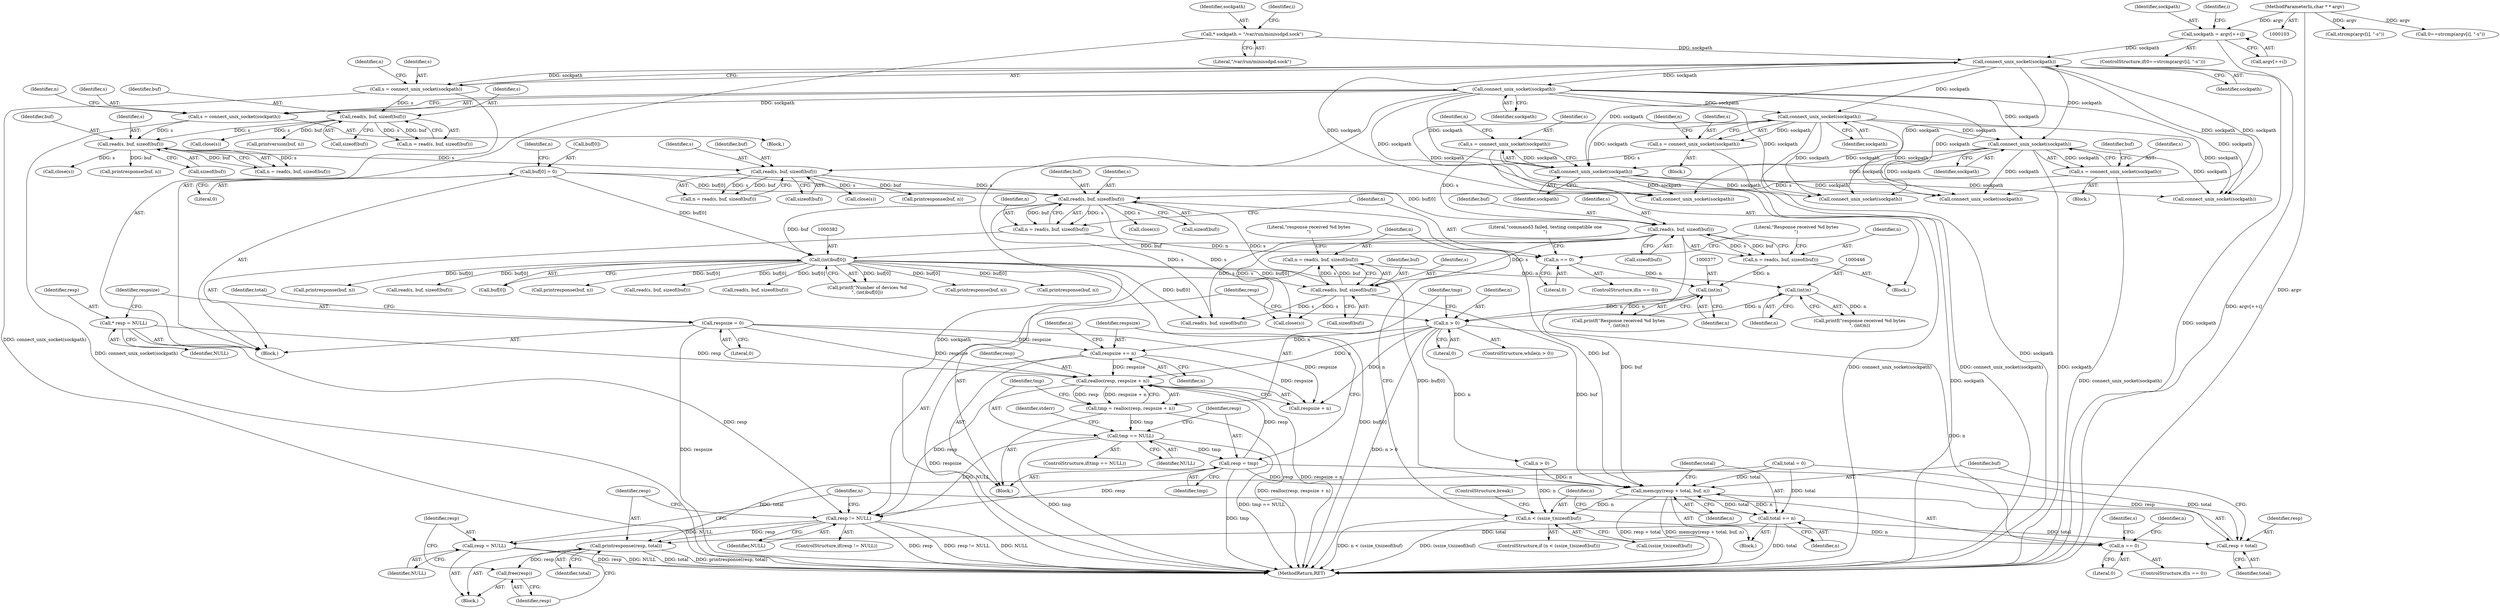 digraph "0_miniupnp_b238cade9a173c6f751a34acf8ccff838a62aa47_0@API" {
"1000393" [label="(Call,realloc(resp, respsize + n))"];
"1000407" [label="(Call,resp = tmp)"];
"1000399" [label="(Call,tmp == NULL)"];
"1000391" [label="(Call,tmp = realloc(resp, respsize + n))"];
"1000393" [label="(Call,realloc(resp, respsize + n))"];
"1000145" [label="(Call,* resp = NULL)"];
"1000410" [label="(Call,respsize += n)"];
"1000387" [label="(Call,n > 0)"];
"1000445" [label="(Call,(int)n)"];
"1000436" [label="(Call,n = read(s, buf, sizeof(buf)))"];
"1000438" [label="(Call,read(s, buf, sizeof(buf)))"];
"1000369" [label="(Call,read(s, buf, sizeof(buf)))"];
"1000355" [label="(Call,s = connect_unix_socket(sockpath))"];
"1000357" [label="(Call,connect_unix_socket(sockpath))"];
"1000258" [label="(Call,connect_unix_socket(sockpath))"];
"1000222" [label="(Call,connect_unix_socket(sockpath))"];
"1000159" [label="(Call,* sockpath = \"/var/run/minissdpd.sock\")"];
"1000182" [label="(Call,sockpath = argv[++i])"];
"1000105" [label="(MethodParameterIn,char * * argv)"];
"1000292" [label="(Call,connect_unix_socket(sockpath))"];
"1000326" [label="(Call,connect_unix_socket(sockpath))"];
"1000328" [label="(Call,buf[0] = 0)"];
"1000341" [label="(Call,read(s, buf, sizeof(buf)))"];
"1000304" [label="(Call,read(s, buf, sizeof(buf)))"];
"1000290" [label="(Call,s = connect_unix_socket(sockpath))"];
"1000270" [label="(Call,read(s, buf, sizeof(buf)))"];
"1000232" [label="(Call,read(s, buf, sizeof(buf)))"];
"1000220" [label="(Call,s = connect_unix_socket(sockpath))"];
"1000256" [label="(Call,s = connect_unix_socket(sockpath))"];
"1000324" [label="(Call,s = connect_unix_socket(sockpath))"];
"1000381" [label="(Call,(int)buf[0])"];
"1000376" [label="(Call,(int)n)"];
"1000367" [label="(Call,n = read(s, buf, sizeof(buf)))"];
"1000347" [label="(Call,n == 0)"];
"1000339" [label="(Call,n = read(s, buf, sizeof(buf)))"];
"1000149" [label="(Call,respsize = 0)"];
"1000449" [label="(Call,resp != NULL)"];
"1000453" [label="(Call,printresponse(resp, total))"];
"1000456" [label="(Call,free(resp))"];
"1000458" [label="(Call,resp = NULL)"];
"1000418" [label="(Call,memcpy(resp + total, buf, n))"];
"1000424" [label="(Call,total += n)"];
"1000419" [label="(Call,resp + total)"];
"1000428" [label="(Call,n < (ssize_t)sizeof(buf))"];
"1000462" [label="(Call,n == 0)"];
"1000400" [label="(Identifier,tmp)"];
"1000177" [label="(Call,strcmp(argv[i], \"-s\"))"];
"1000438" [label="(Call,read(s, buf, sizeof(buf)))"];
"1000388" [label="(Identifier,n)"];
"1000443" [label="(Call,printf(\"response received %d bytes\n\", (int)n))"];
"1000420" [label="(Identifier,resp)"];
"1000463" [label="(Identifier,n)"];
"1000367" [label="(Call,n = read(s, buf, sizeof(buf)))"];
"1000458" [label="(Call,resp = NULL)"];
"1000399" [label="(Call,tmp == NULL)"];
"1000386" [label="(ControlStructure,while(n > 0))"];
"1000257" [label="(Identifier,s)"];
"1000357" [label="(Call,connect_unix_socket(sockpath))"];
"1000417" [label="(Block,)"];
"1000272" [label="(Identifier,buf)"];
"1000369" [label="(Call,read(s, buf, sizeof(buf)))"];
"1000183" [label="(Identifier,sockpath)"];
"1000302" [label="(Call,n = read(s, buf, sizeof(buf)))"];
"1000428" [label="(Call,n < (ssize_t)sizeof(buf))"];
"1000375" [label="(Literal,\"Response received %d bytes\n\")"];
"1000233" [label="(Identifier,s)"];
"1000332" [label="(Literal,0)"];
"1000473" [label="(Identifier,n)"];
"1000371" [label="(Identifier,buf)"];
"1000175" [label="(Call,0==strcmp(argv[i], \"-s\"))"];
"1000456" [label="(Call,free(resp))"];
"1000450" [label="(Identifier,resp)"];
"1000268" [label="(Call,n = read(s, buf, sizeof(buf)))"];
"1000325" [label="(Identifier,s)"];
"1000225" [label="(Identifier,n)"];
"1000355" [label="(Call,s = connect_unix_socket(sockpath))"];
"1000470" [label="(Call,connect_unix_socket(sockpath))"];
"1000172" [label="(Identifier,i)"];
"1000426" [label="(Identifier,n)"];
"1000404" [label="(Identifier,stderr)"];
"1000486" [label="(Call,read(s, buf, sizeof(buf)))"];
"1000322" [label="(Call,close(s))"];
"1000222" [label="(Call,connect_unix_socket(sockpath))"];
"1000270" [label="(Call,read(s, buf, sizeof(buf)))"];
"1000339" [label="(Call,n = read(s, buf, sizeof(buf)))"];
"1000423" [label="(Identifier,n)"];
"1000460" [label="(Identifier,NULL)"];
"1000560" [label="(Call,printresponse(buf, n))"];
"1000258" [label="(Call,connect_unix_socket(sockpath))"];
"1000330" [label="(Identifier,buf)"];
"1000496" [label="(Call,printresponse(buf, n))"];
"1000592" [label="(Call,printresponse(buf, n))"];
"1000329" [label="(Call,buf[0])"];
"1000324" [label="(Call,s = connect_unix_socket(sockpath))"];
"1000424" [label="(Call,total += n)"];
"1000381" [label="(Call,(int)buf[0])"];
"1000230" [label="(Call,n = read(s, buf, sizeof(buf)))"];
"1000429" [label="(Identifier,n)"];
"1000439" [label="(Identifier,s)"];
"1000159" [label="(Call,* sockpath = \"/var/run/minissdpd.sock\")"];
"1000261" [label="(Identifier,n)"];
"1000105" [label="(MethodParameterIn,char * * argv)"];
"1000418" [label="(Call,memcpy(resp + total, buf, n))"];
"1000327" [label="(Identifier,sockpath)"];
"1000392" [label="(Identifier,tmp)"];
"1000419" [label="(Call,resp + total)"];
"1000415" [label="(Identifier,n)"];
"1000410" [label="(Call,respsize += n)"];
"1000341" [label="(Call,read(s, buf, sizeof(buf)))"];
"1000550" [label="(Call,read(s, buf, sizeof(buf)))"];
"1000259" [label="(Identifier,sockpath)"];
"1000376" [label="(Call,(int)n)"];
"1000387" [label="(Call,n > 0)"];
"1000235" [label="(Call,sizeof(buf))"];
"1000306" [label="(Identifier,buf)"];
"1000326" [label="(Call,connect_unix_socket(sockpath))"];
"1000352" [label="(Literal,\"command3 failed, testing compatible one\n\")"];
"1000437" [label="(Identifier,n)"];
"1000350" [label="(Block,)"];
"1000287" [label="(Block,)"];
"1000412" [label="(Identifier,n)"];
"1000232" [label="(Call,read(s, buf, sizeof(buf)))"];
"1000334" [label="(Identifier,n)"];
"1000305" [label="(Identifier,s)"];
"1000448" [label="(ControlStructure,if(resp != NULL))"];
"1000427" [label="(ControlStructure,if (n < (ssize_t)sizeof(buf)))"];
"1000393" [label="(Call,realloc(resp, respsize + n))"];
"1000444" [label="(Literal,\"response received %d bytes\n\")"];
"1000451" [label="(Identifier,NULL)"];
"1000582" [label="(Call,read(s, buf, sizeof(buf)))"];
"1000540" [label="(Call,connect_unix_socket(sockpath))"];
"1000151" [label="(Literal,0)"];
"1000379" [label="(Call,printf(\"Number of devices %d\n\", (int)buf[0]))"];
"1000459" [label="(Identifier,resp)"];
"1000161" [label="(Literal,\"/var/run/minissdpd.sock\")"];
"1000452" [label="(Block,)"];
"1000440" [label="(Identifier,buf)"];
"1000409" [label="(Identifier,tmp)"];
"1000254" [label="(Call,close(s))"];
"1000455" [label="(Identifier,total)"];
"1000461" [label="(ControlStructure,if(n == 0))"];
"1000291" [label="(Identifier,s)"];
"1000184" [label="(Call,argv[++i])"];
"1000411" [label="(Identifier,respsize)"];
"1000435" [label="(ControlStructure,break;)"];
"1000343" [label="(Identifier,buf)"];
"1000342" [label="(Identifier,s)"];
"1000383" [label="(Call,buf[0])"];
"1000314" [label="(Call,printresponse(buf, n))"];
"1000155" [label="(Call,total = 0)"];
"1000447" [label="(Identifier,n)"];
"1000292" [label="(Call,connect_unix_socket(sockpath))"];
"1000441" [label="(Call,sizeof(buf))"];
"1000344" [label="(Call,sizeof(buf))"];
"1000234" [label="(Identifier,buf)"];
"1000374" [label="(Call,printf(\"Response received %d bytes\n\", (int)n))"];
"1000407" [label="(Call,resp = tmp)"];
"1000146" [label="(Identifier,resp)"];
"1000290" [label="(Call,s = connect_unix_socket(sockpath))"];
"1000518" [label="(Call,read(s, buf, sizeof(buf)))"];
"1000346" [label="(ControlStructure,if(n == 0))"];
"1000271" [label="(Identifier,s)"];
"1000149" [label="(Call,respsize = 0)"];
"1000349" [label="(Literal,0)"];
"1000293" [label="(Identifier,sockpath)"];
"1000223" [label="(Identifier,sockpath)"];
"1000445" [label="(Call,(int)n)"];
"1000304" [label="(Call,read(s, buf, sizeof(buf)))"];
"1000401" [label="(Identifier,NULL)"];
"1000572" [label="(Call,connect_unix_socket(sockpath))"];
"1000467" [label="(Identifier,s)"];
"1000394" [label="(Identifier,resp)"];
"1000147" [label="(Identifier,NULL)"];
"1000449" [label="(Call,resp != NULL)"];
"1000391" [label="(Call,tmp = realloc(resp, respsize + n))"];
"1000347" [label="(Call,n == 0)"];
"1000414" [label="(Call,n > 0)"];
"1000288" [label="(Call,close(s))"];
"1000464" [label="(Literal,0)"];
"1000378" [label="(Identifier,n)"];
"1000156" [label="(Identifier,total)"];
"1000599" [label="(MethodReturn,RET)"];
"1000280" [label="(Call,printresponse(buf, n))"];
"1000348" [label="(Identifier,n)"];
"1000321" [label="(Block,)"];
"1000372" [label="(Call,sizeof(buf))"];
"1000220" [label="(Call,s = connect_unix_socket(sockpath))"];
"1000150" [label="(Identifier,respsize)"];
"1000436" [label="(Call,n = read(s, buf, sizeof(buf)))"];
"1000454" [label="(Identifier,resp)"];
"1000389" [label="(Literal,0)"];
"1000368" [label="(Identifier,n)"];
"1000390" [label="(Block,)"];
"1000295" [label="(Identifier,n)"];
"1000247" [label="(Call,printversion(buf, n))"];
"1000182" [label="(Call,sockpath = argv[++i])"];
"1000164" [label="(Identifier,i)"];
"1000174" [label="(ControlStructure,if(0==strcmp(argv[i], \"-s\")))"];
"1000508" [label="(Call,connect_unix_socket(sockpath))"];
"1000251" [label="(Block,)"];
"1000256" [label="(Call,s = connect_unix_socket(sockpath))"];
"1000453" [label="(Call,printresponse(resp, total))"];
"1000145" [label="(Call,* resp = NULL)"];
"1000408" [label="(Identifier,resp)"];
"1000395" [label="(Call,respsize + n)"];
"1000457" [label="(Identifier,resp)"];
"1000328" [label="(Call,buf[0] = 0)"];
"1000466" [label="(Call,close(s))"];
"1000370" [label="(Identifier,s)"];
"1000106" [label="(Block,)"];
"1000356" [label="(Identifier,s)"];
"1000358" [label="(Identifier,sockpath)"];
"1000273" [label="(Call,sizeof(buf))"];
"1000221" [label="(Identifier,s)"];
"1000528" [label="(Call,printresponse(buf, n))"];
"1000425" [label="(Identifier,total)"];
"1000340" [label="(Identifier,n)"];
"1000430" [label="(Call,(ssize_t)sizeof(buf))"];
"1000421" [label="(Identifier,total)"];
"1000398" [label="(ControlStructure,if(tmp == NULL))"];
"1000360" [label="(Identifier,n)"];
"1000422" [label="(Identifier,buf)"];
"1000160" [label="(Identifier,sockpath)"];
"1000462" [label="(Call,n == 0)"];
"1000353" [label="(Call,close(s))"];
"1000307" [label="(Call,sizeof(buf))"];
"1000393" -> "1000391"  [label="AST: "];
"1000393" -> "1000395"  [label="CFG: "];
"1000394" -> "1000393"  [label="AST: "];
"1000395" -> "1000393"  [label="AST: "];
"1000391" -> "1000393"  [label="CFG: "];
"1000393" -> "1000599"  [label="DDG: respsize + n"];
"1000393" -> "1000391"  [label="DDG: resp"];
"1000393" -> "1000391"  [label="DDG: respsize + n"];
"1000407" -> "1000393"  [label="DDG: resp"];
"1000145" -> "1000393"  [label="DDG: resp"];
"1000410" -> "1000393"  [label="DDG: respsize"];
"1000149" -> "1000393"  [label="DDG: respsize"];
"1000387" -> "1000393"  [label="DDG: n"];
"1000393" -> "1000449"  [label="DDG: resp"];
"1000407" -> "1000390"  [label="AST: "];
"1000407" -> "1000409"  [label="CFG: "];
"1000408" -> "1000407"  [label="AST: "];
"1000409" -> "1000407"  [label="AST: "];
"1000411" -> "1000407"  [label="CFG: "];
"1000407" -> "1000599"  [label="DDG: tmp"];
"1000399" -> "1000407"  [label="DDG: tmp"];
"1000407" -> "1000418"  [label="DDG: resp"];
"1000407" -> "1000419"  [label="DDG: resp"];
"1000407" -> "1000449"  [label="DDG: resp"];
"1000399" -> "1000398"  [label="AST: "];
"1000399" -> "1000401"  [label="CFG: "];
"1000400" -> "1000399"  [label="AST: "];
"1000401" -> "1000399"  [label="AST: "];
"1000404" -> "1000399"  [label="CFG: "];
"1000408" -> "1000399"  [label="CFG: "];
"1000399" -> "1000599"  [label="DDG: tmp"];
"1000399" -> "1000599"  [label="DDG: tmp == NULL"];
"1000391" -> "1000399"  [label="DDG: tmp"];
"1000399" -> "1000449"  [label="DDG: NULL"];
"1000391" -> "1000390"  [label="AST: "];
"1000392" -> "1000391"  [label="AST: "];
"1000400" -> "1000391"  [label="CFG: "];
"1000391" -> "1000599"  [label="DDG: realloc(resp, respsize + n)"];
"1000145" -> "1000106"  [label="AST: "];
"1000145" -> "1000147"  [label="CFG: "];
"1000146" -> "1000145"  [label="AST: "];
"1000147" -> "1000145"  [label="AST: "];
"1000150" -> "1000145"  [label="CFG: "];
"1000145" -> "1000449"  [label="DDG: resp"];
"1000410" -> "1000390"  [label="AST: "];
"1000410" -> "1000412"  [label="CFG: "];
"1000411" -> "1000410"  [label="AST: "];
"1000412" -> "1000410"  [label="AST: "];
"1000415" -> "1000410"  [label="CFG: "];
"1000410" -> "1000599"  [label="DDG: respsize"];
"1000410" -> "1000395"  [label="DDG: respsize"];
"1000387" -> "1000410"  [label="DDG: n"];
"1000149" -> "1000410"  [label="DDG: respsize"];
"1000387" -> "1000386"  [label="AST: "];
"1000387" -> "1000389"  [label="CFG: "];
"1000388" -> "1000387"  [label="AST: "];
"1000389" -> "1000387"  [label="AST: "];
"1000392" -> "1000387"  [label="CFG: "];
"1000450" -> "1000387"  [label="CFG: "];
"1000387" -> "1000599"  [label="DDG: n > 0"];
"1000445" -> "1000387"  [label="DDG: n"];
"1000376" -> "1000387"  [label="DDG: n"];
"1000387" -> "1000395"  [label="DDG: n"];
"1000387" -> "1000414"  [label="DDG: n"];
"1000387" -> "1000462"  [label="DDG: n"];
"1000445" -> "1000443"  [label="AST: "];
"1000445" -> "1000447"  [label="CFG: "];
"1000446" -> "1000445"  [label="AST: "];
"1000447" -> "1000445"  [label="AST: "];
"1000443" -> "1000445"  [label="CFG: "];
"1000445" -> "1000443"  [label="DDG: n"];
"1000436" -> "1000445"  [label="DDG: n"];
"1000436" -> "1000390"  [label="AST: "];
"1000436" -> "1000438"  [label="CFG: "];
"1000437" -> "1000436"  [label="AST: "];
"1000438" -> "1000436"  [label="AST: "];
"1000444" -> "1000436"  [label="CFG: "];
"1000438" -> "1000436"  [label="DDG: s"];
"1000438" -> "1000436"  [label="DDG: buf"];
"1000438" -> "1000441"  [label="CFG: "];
"1000439" -> "1000438"  [label="AST: "];
"1000440" -> "1000438"  [label="AST: "];
"1000441" -> "1000438"  [label="AST: "];
"1000438" -> "1000418"  [label="DDG: buf"];
"1000369" -> "1000438"  [label="DDG: s"];
"1000341" -> "1000438"  [label="DDG: s"];
"1000381" -> "1000438"  [label="DDG: buf[0]"];
"1000438" -> "1000466"  [label="DDG: s"];
"1000438" -> "1000486"  [label="DDG: s"];
"1000369" -> "1000367"  [label="AST: "];
"1000369" -> "1000372"  [label="CFG: "];
"1000370" -> "1000369"  [label="AST: "];
"1000371" -> "1000369"  [label="AST: "];
"1000372" -> "1000369"  [label="AST: "];
"1000367" -> "1000369"  [label="CFG: "];
"1000369" -> "1000367"  [label="DDG: s"];
"1000369" -> "1000367"  [label="DDG: buf"];
"1000355" -> "1000369"  [label="DDG: s"];
"1000328" -> "1000369"  [label="DDG: buf[0]"];
"1000369" -> "1000381"  [label="DDG: buf"];
"1000369" -> "1000418"  [label="DDG: buf"];
"1000369" -> "1000466"  [label="DDG: s"];
"1000369" -> "1000486"  [label="DDG: s"];
"1000355" -> "1000350"  [label="AST: "];
"1000355" -> "1000357"  [label="CFG: "];
"1000356" -> "1000355"  [label="AST: "];
"1000357" -> "1000355"  [label="AST: "];
"1000360" -> "1000355"  [label="CFG: "];
"1000355" -> "1000599"  [label="DDG: connect_unix_socket(sockpath)"];
"1000357" -> "1000355"  [label="DDG: sockpath"];
"1000357" -> "1000358"  [label="CFG: "];
"1000358" -> "1000357"  [label="AST: "];
"1000357" -> "1000599"  [label="DDG: sockpath"];
"1000258" -> "1000357"  [label="DDG: sockpath"];
"1000222" -> "1000357"  [label="DDG: sockpath"];
"1000292" -> "1000357"  [label="DDG: sockpath"];
"1000326" -> "1000357"  [label="DDG: sockpath"];
"1000357" -> "1000470"  [label="DDG: sockpath"];
"1000357" -> "1000508"  [label="DDG: sockpath"];
"1000357" -> "1000540"  [label="DDG: sockpath"];
"1000357" -> "1000572"  [label="DDG: sockpath"];
"1000258" -> "1000256"  [label="AST: "];
"1000258" -> "1000259"  [label="CFG: "];
"1000259" -> "1000258"  [label="AST: "];
"1000256" -> "1000258"  [label="CFG: "];
"1000258" -> "1000599"  [label="DDG: sockpath"];
"1000258" -> "1000256"  [label="DDG: sockpath"];
"1000222" -> "1000258"  [label="DDG: sockpath"];
"1000258" -> "1000292"  [label="DDG: sockpath"];
"1000258" -> "1000326"  [label="DDG: sockpath"];
"1000258" -> "1000470"  [label="DDG: sockpath"];
"1000258" -> "1000508"  [label="DDG: sockpath"];
"1000258" -> "1000540"  [label="DDG: sockpath"];
"1000258" -> "1000572"  [label="DDG: sockpath"];
"1000222" -> "1000220"  [label="AST: "];
"1000222" -> "1000223"  [label="CFG: "];
"1000223" -> "1000222"  [label="AST: "];
"1000220" -> "1000222"  [label="CFG: "];
"1000222" -> "1000599"  [label="DDG: sockpath"];
"1000222" -> "1000220"  [label="DDG: sockpath"];
"1000159" -> "1000222"  [label="DDG: sockpath"];
"1000182" -> "1000222"  [label="DDG: sockpath"];
"1000222" -> "1000292"  [label="DDG: sockpath"];
"1000222" -> "1000326"  [label="DDG: sockpath"];
"1000222" -> "1000470"  [label="DDG: sockpath"];
"1000222" -> "1000508"  [label="DDG: sockpath"];
"1000222" -> "1000540"  [label="DDG: sockpath"];
"1000222" -> "1000572"  [label="DDG: sockpath"];
"1000159" -> "1000106"  [label="AST: "];
"1000159" -> "1000161"  [label="CFG: "];
"1000160" -> "1000159"  [label="AST: "];
"1000161" -> "1000159"  [label="AST: "];
"1000164" -> "1000159"  [label="CFG: "];
"1000182" -> "1000174"  [label="AST: "];
"1000182" -> "1000184"  [label="CFG: "];
"1000183" -> "1000182"  [label="AST: "];
"1000184" -> "1000182"  [label="AST: "];
"1000172" -> "1000182"  [label="CFG: "];
"1000182" -> "1000599"  [label="DDG: argv[++i]"];
"1000105" -> "1000182"  [label="DDG: argv"];
"1000105" -> "1000103"  [label="AST: "];
"1000105" -> "1000599"  [label="DDG: argv"];
"1000105" -> "1000175"  [label="DDG: argv"];
"1000105" -> "1000177"  [label="DDG: argv"];
"1000292" -> "1000290"  [label="AST: "];
"1000292" -> "1000293"  [label="CFG: "];
"1000293" -> "1000292"  [label="AST: "];
"1000290" -> "1000292"  [label="CFG: "];
"1000292" -> "1000599"  [label="DDG: sockpath"];
"1000292" -> "1000290"  [label="DDG: sockpath"];
"1000292" -> "1000326"  [label="DDG: sockpath"];
"1000292" -> "1000470"  [label="DDG: sockpath"];
"1000292" -> "1000508"  [label="DDG: sockpath"];
"1000292" -> "1000540"  [label="DDG: sockpath"];
"1000292" -> "1000572"  [label="DDG: sockpath"];
"1000326" -> "1000324"  [label="AST: "];
"1000326" -> "1000327"  [label="CFG: "];
"1000327" -> "1000326"  [label="AST: "];
"1000324" -> "1000326"  [label="CFG: "];
"1000326" -> "1000599"  [label="DDG: sockpath"];
"1000326" -> "1000324"  [label="DDG: sockpath"];
"1000326" -> "1000470"  [label="DDG: sockpath"];
"1000326" -> "1000508"  [label="DDG: sockpath"];
"1000326" -> "1000540"  [label="DDG: sockpath"];
"1000326" -> "1000572"  [label="DDG: sockpath"];
"1000328" -> "1000106"  [label="AST: "];
"1000328" -> "1000332"  [label="CFG: "];
"1000329" -> "1000328"  [label="AST: "];
"1000332" -> "1000328"  [label="AST: "];
"1000334" -> "1000328"  [label="CFG: "];
"1000328" -> "1000341"  [label="DDG: buf[0]"];
"1000328" -> "1000381"  [label="DDG: buf[0]"];
"1000341" -> "1000339"  [label="AST: "];
"1000341" -> "1000344"  [label="CFG: "];
"1000342" -> "1000341"  [label="AST: "];
"1000343" -> "1000341"  [label="AST: "];
"1000344" -> "1000341"  [label="AST: "];
"1000339" -> "1000341"  [label="CFG: "];
"1000341" -> "1000339"  [label="DDG: s"];
"1000341" -> "1000339"  [label="DDG: buf"];
"1000304" -> "1000341"  [label="DDG: s"];
"1000324" -> "1000341"  [label="DDG: s"];
"1000341" -> "1000353"  [label="DDG: s"];
"1000341" -> "1000381"  [label="DDG: buf"];
"1000341" -> "1000418"  [label="DDG: buf"];
"1000341" -> "1000466"  [label="DDG: s"];
"1000341" -> "1000486"  [label="DDG: s"];
"1000304" -> "1000302"  [label="AST: "];
"1000304" -> "1000307"  [label="CFG: "];
"1000305" -> "1000304"  [label="AST: "];
"1000306" -> "1000304"  [label="AST: "];
"1000307" -> "1000304"  [label="AST: "];
"1000302" -> "1000304"  [label="CFG: "];
"1000304" -> "1000302"  [label="DDG: s"];
"1000304" -> "1000302"  [label="DDG: buf"];
"1000290" -> "1000304"  [label="DDG: s"];
"1000270" -> "1000304"  [label="DDG: s"];
"1000304" -> "1000314"  [label="DDG: buf"];
"1000304" -> "1000322"  [label="DDG: s"];
"1000290" -> "1000287"  [label="AST: "];
"1000291" -> "1000290"  [label="AST: "];
"1000295" -> "1000290"  [label="CFG: "];
"1000290" -> "1000599"  [label="DDG: connect_unix_socket(sockpath)"];
"1000270" -> "1000268"  [label="AST: "];
"1000270" -> "1000273"  [label="CFG: "];
"1000271" -> "1000270"  [label="AST: "];
"1000272" -> "1000270"  [label="AST: "];
"1000273" -> "1000270"  [label="AST: "];
"1000268" -> "1000270"  [label="CFG: "];
"1000270" -> "1000268"  [label="DDG: s"];
"1000270" -> "1000268"  [label="DDG: buf"];
"1000232" -> "1000270"  [label="DDG: s"];
"1000256" -> "1000270"  [label="DDG: s"];
"1000270" -> "1000280"  [label="DDG: buf"];
"1000270" -> "1000288"  [label="DDG: s"];
"1000232" -> "1000230"  [label="AST: "];
"1000232" -> "1000235"  [label="CFG: "];
"1000233" -> "1000232"  [label="AST: "];
"1000234" -> "1000232"  [label="AST: "];
"1000235" -> "1000232"  [label="AST: "];
"1000230" -> "1000232"  [label="CFG: "];
"1000232" -> "1000230"  [label="DDG: s"];
"1000232" -> "1000230"  [label="DDG: buf"];
"1000220" -> "1000232"  [label="DDG: s"];
"1000232" -> "1000247"  [label="DDG: buf"];
"1000232" -> "1000254"  [label="DDG: s"];
"1000220" -> "1000106"  [label="AST: "];
"1000221" -> "1000220"  [label="AST: "];
"1000225" -> "1000220"  [label="CFG: "];
"1000220" -> "1000599"  [label="DDG: connect_unix_socket(sockpath)"];
"1000256" -> "1000251"  [label="AST: "];
"1000257" -> "1000256"  [label="AST: "];
"1000261" -> "1000256"  [label="CFG: "];
"1000256" -> "1000599"  [label="DDG: connect_unix_socket(sockpath)"];
"1000324" -> "1000321"  [label="AST: "];
"1000325" -> "1000324"  [label="AST: "];
"1000330" -> "1000324"  [label="CFG: "];
"1000324" -> "1000599"  [label="DDG: connect_unix_socket(sockpath)"];
"1000381" -> "1000379"  [label="AST: "];
"1000381" -> "1000383"  [label="CFG: "];
"1000382" -> "1000381"  [label="AST: "];
"1000383" -> "1000381"  [label="AST: "];
"1000379" -> "1000381"  [label="CFG: "];
"1000381" -> "1000599"  [label="DDG: buf[0]"];
"1000381" -> "1000379"  [label="DDG: buf[0]"];
"1000381" -> "1000418"  [label="DDG: buf[0]"];
"1000381" -> "1000486"  [label="DDG: buf[0]"];
"1000381" -> "1000496"  [label="DDG: buf[0]"];
"1000381" -> "1000518"  [label="DDG: buf[0]"];
"1000381" -> "1000528"  [label="DDG: buf[0]"];
"1000381" -> "1000550"  [label="DDG: buf[0]"];
"1000381" -> "1000560"  [label="DDG: buf[0]"];
"1000381" -> "1000582"  [label="DDG: buf[0]"];
"1000381" -> "1000592"  [label="DDG: buf[0]"];
"1000376" -> "1000374"  [label="AST: "];
"1000376" -> "1000378"  [label="CFG: "];
"1000377" -> "1000376"  [label="AST: "];
"1000378" -> "1000376"  [label="AST: "];
"1000374" -> "1000376"  [label="CFG: "];
"1000376" -> "1000374"  [label="DDG: n"];
"1000367" -> "1000376"  [label="DDG: n"];
"1000347" -> "1000376"  [label="DDG: n"];
"1000367" -> "1000350"  [label="AST: "];
"1000368" -> "1000367"  [label="AST: "];
"1000375" -> "1000367"  [label="CFG: "];
"1000347" -> "1000346"  [label="AST: "];
"1000347" -> "1000349"  [label="CFG: "];
"1000348" -> "1000347"  [label="AST: "];
"1000349" -> "1000347"  [label="AST: "];
"1000352" -> "1000347"  [label="CFG: "];
"1000375" -> "1000347"  [label="CFG: "];
"1000339" -> "1000347"  [label="DDG: n"];
"1000339" -> "1000106"  [label="AST: "];
"1000340" -> "1000339"  [label="AST: "];
"1000348" -> "1000339"  [label="CFG: "];
"1000149" -> "1000106"  [label="AST: "];
"1000149" -> "1000151"  [label="CFG: "];
"1000150" -> "1000149"  [label="AST: "];
"1000151" -> "1000149"  [label="AST: "];
"1000156" -> "1000149"  [label="CFG: "];
"1000149" -> "1000599"  [label="DDG: respsize"];
"1000149" -> "1000395"  [label="DDG: respsize"];
"1000449" -> "1000448"  [label="AST: "];
"1000449" -> "1000451"  [label="CFG: "];
"1000450" -> "1000449"  [label="AST: "];
"1000451" -> "1000449"  [label="AST: "];
"1000454" -> "1000449"  [label="CFG: "];
"1000463" -> "1000449"  [label="CFG: "];
"1000449" -> "1000599"  [label="DDG: resp"];
"1000449" -> "1000599"  [label="DDG: resp != NULL"];
"1000449" -> "1000599"  [label="DDG: NULL"];
"1000449" -> "1000453"  [label="DDG: resp"];
"1000449" -> "1000458"  [label="DDG: NULL"];
"1000453" -> "1000452"  [label="AST: "];
"1000453" -> "1000455"  [label="CFG: "];
"1000454" -> "1000453"  [label="AST: "];
"1000455" -> "1000453"  [label="AST: "];
"1000457" -> "1000453"  [label="CFG: "];
"1000453" -> "1000599"  [label="DDG: total"];
"1000453" -> "1000599"  [label="DDG: printresponse(resp, total)"];
"1000424" -> "1000453"  [label="DDG: total"];
"1000155" -> "1000453"  [label="DDG: total"];
"1000453" -> "1000456"  [label="DDG: resp"];
"1000456" -> "1000452"  [label="AST: "];
"1000456" -> "1000457"  [label="CFG: "];
"1000457" -> "1000456"  [label="AST: "];
"1000459" -> "1000456"  [label="CFG: "];
"1000458" -> "1000452"  [label="AST: "];
"1000458" -> "1000460"  [label="CFG: "];
"1000459" -> "1000458"  [label="AST: "];
"1000460" -> "1000458"  [label="AST: "];
"1000463" -> "1000458"  [label="CFG: "];
"1000458" -> "1000599"  [label="DDG: NULL"];
"1000458" -> "1000599"  [label="DDG: resp"];
"1000418" -> "1000417"  [label="AST: "];
"1000418" -> "1000423"  [label="CFG: "];
"1000419" -> "1000418"  [label="AST: "];
"1000422" -> "1000418"  [label="AST: "];
"1000423" -> "1000418"  [label="AST: "];
"1000425" -> "1000418"  [label="CFG: "];
"1000418" -> "1000599"  [label="DDG: memcpy(resp + total, buf, n)"];
"1000418" -> "1000599"  [label="DDG: resp + total"];
"1000424" -> "1000418"  [label="DDG: total"];
"1000155" -> "1000418"  [label="DDG: total"];
"1000414" -> "1000418"  [label="DDG: n"];
"1000418" -> "1000424"  [label="DDG: n"];
"1000418" -> "1000428"  [label="DDG: n"];
"1000424" -> "1000417"  [label="AST: "];
"1000424" -> "1000426"  [label="CFG: "];
"1000425" -> "1000424"  [label="AST: "];
"1000426" -> "1000424"  [label="AST: "];
"1000429" -> "1000424"  [label="CFG: "];
"1000424" -> "1000599"  [label="DDG: total"];
"1000424" -> "1000419"  [label="DDG: total"];
"1000155" -> "1000424"  [label="DDG: total"];
"1000419" -> "1000421"  [label="CFG: "];
"1000420" -> "1000419"  [label="AST: "];
"1000421" -> "1000419"  [label="AST: "];
"1000422" -> "1000419"  [label="CFG: "];
"1000155" -> "1000419"  [label="DDG: total"];
"1000428" -> "1000427"  [label="AST: "];
"1000428" -> "1000430"  [label="CFG: "];
"1000429" -> "1000428"  [label="AST: "];
"1000430" -> "1000428"  [label="AST: "];
"1000435" -> "1000428"  [label="CFG: "];
"1000437" -> "1000428"  [label="CFG: "];
"1000428" -> "1000599"  [label="DDG: n < (ssize_t)sizeof(buf)"];
"1000428" -> "1000599"  [label="DDG: (ssize_t)sizeof(buf)"];
"1000414" -> "1000428"  [label="DDG: n"];
"1000428" -> "1000462"  [label="DDG: n"];
"1000462" -> "1000461"  [label="AST: "];
"1000462" -> "1000464"  [label="CFG: "];
"1000463" -> "1000462"  [label="AST: "];
"1000464" -> "1000462"  [label="AST: "];
"1000467" -> "1000462"  [label="CFG: "];
"1000473" -> "1000462"  [label="CFG: "];
}
